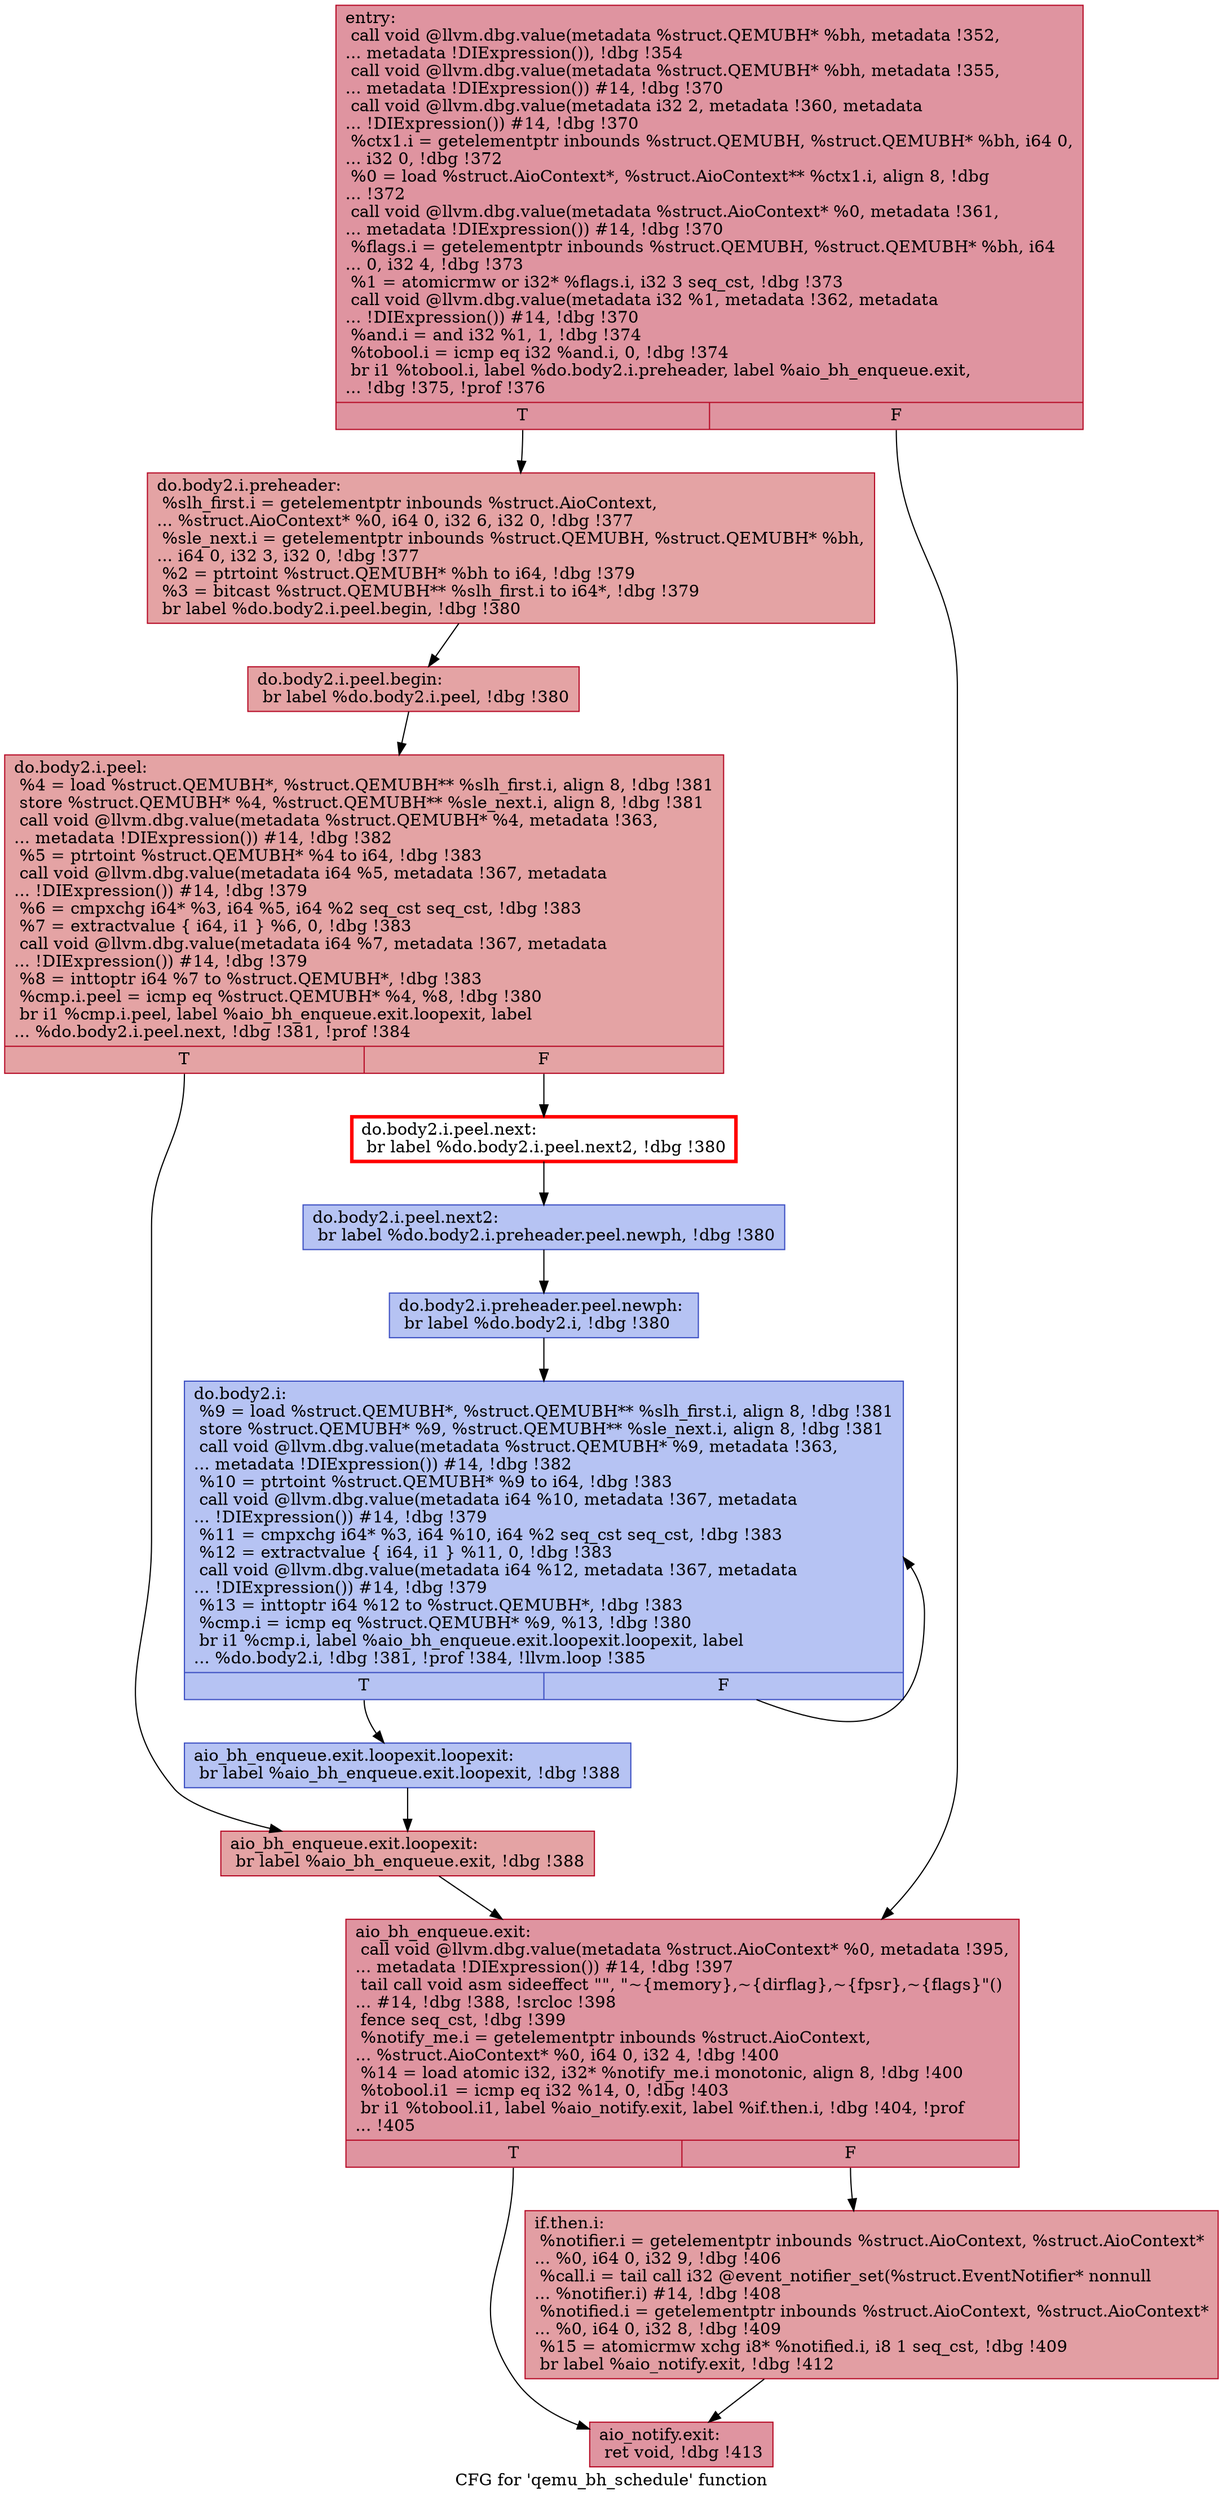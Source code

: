 digraph "CFG for 'qemu_bh_schedule' function" {
	label="CFG for 'qemu_bh_schedule' function";

	Node0x55e9b69ce020 [shape=record,color="#b70d28ff", style=filled, fillcolor="#b70d2870",label="{entry:\l  call void @llvm.dbg.value(metadata %struct.QEMUBH* %bh, metadata !352,\l... metadata !DIExpression()), !dbg !354\l  call void @llvm.dbg.value(metadata %struct.QEMUBH* %bh, metadata !355,\l... metadata !DIExpression()) #14, !dbg !370\l  call void @llvm.dbg.value(metadata i32 2, metadata !360, metadata\l... !DIExpression()) #14, !dbg !370\l  %ctx1.i = getelementptr inbounds %struct.QEMUBH, %struct.QEMUBH* %bh, i64 0,\l... i32 0, !dbg !372\l  %0 = load %struct.AioContext*, %struct.AioContext** %ctx1.i, align 8, !dbg\l... !372\l  call void @llvm.dbg.value(metadata %struct.AioContext* %0, metadata !361,\l... metadata !DIExpression()) #14, !dbg !370\l  %flags.i = getelementptr inbounds %struct.QEMUBH, %struct.QEMUBH* %bh, i64\l... 0, i32 4, !dbg !373\l  %1 = atomicrmw or i32* %flags.i, i32 3 seq_cst, !dbg !373\l  call void @llvm.dbg.value(metadata i32 %1, metadata !362, metadata\l... !DIExpression()) #14, !dbg !370\l  %and.i = and i32 %1, 1, !dbg !374\l  %tobool.i = icmp eq i32 %and.i, 0, !dbg !374\l  br i1 %tobool.i, label %do.body2.i.preheader, label %aio_bh_enqueue.exit,\l... !dbg !375, !prof !376\l|{<s0>T|<s1>F}}"];
	Node0x55e9b69ce020:s0 -> Node0x55e9b69cfe70;
	Node0x55e9b69ce020:s1 -> Node0x55e9b69ee5d0;
	Node0x55e9b69cfe70 [shape=record,color="#b70d28ff", style=filled, fillcolor="#c32e3170",label="{do.body2.i.preheader:                             \l  %slh_first.i = getelementptr inbounds %struct.AioContext,\l... %struct.AioContext* %0, i64 0, i32 6, i32 0, !dbg !377\l  %sle_next.i = getelementptr inbounds %struct.QEMUBH, %struct.QEMUBH* %bh,\l... i64 0, i32 3, i32 0, !dbg !377\l  %2 = ptrtoint %struct.QEMUBH* %bh to i64, !dbg !379\l  %3 = bitcast %struct.QEMUBH** %slh_first.i to i64*, !dbg !379\l  br label %do.body2.i.peel.begin, !dbg !380\l}"];
	Node0x55e9b69cfe70 -> Node0x55e9b6a50bb0;
	Node0x55e9b6a50bb0 [shape=record,color="#b70d28ff", style=filled, fillcolor="#c32e3170",label="{do.body2.i.peel.begin:                            \l  br label %do.body2.i.peel, !dbg !380\l}"];
	Node0x55e9b6a50bb0 -> Node0x55e9b6b93550;
	Node0x55e9b6b93550 [shape=record,color="#b70d28ff", style=filled, fillcolor="#c32e3170",label="{do.body2.i.peel:                                  \l  %4 = load %struct.QEMUBH*, %struct.QEMUBH** %slh_first.i, align 8, !dbg !381\l  store %struct.QEMUBH* %4, %struct.QEMUBH** %sle_next.i, align 8, !dbg !381\l  call void @llvm.dbg.value(metadata %struct.QEMUBH* %4, metadata !363,\l... metadata !DIExpression()) #14, !dbg !382\l  %5 = ptrtoint %struct.QEMUBH* %4 to i64, !dbg !383\l  call void @llvm.dbg.value(metadata i64 %5, metadata !367, metadata\l... !DIExpression()) #14, !dbg !379\l  %6 = cmpxchg i64* %3, i64 %5, i64 %2 seq_cst seq_cst, !dbg !383\l  %7 = extractvalue \{ i64, i1 \} %6, 0, !dbg !383\l  call void @llvm.dbg.value(metadata i64 %7, metadata !367, metadata\l... !DIExpression()) #14, !dbg !379\l  %8 = inttoptr i64 %7 to %struct.QEMUBH*, !dbg !383\l  %cmp.i.peel = icmp eq %struct.QEMUBH* %4, %8, !dbg !380\l  br i1 %cmp.i.peel, label %aio_bh_enqueue.exit.loopexit, label\l... %do.body2.i.peel.next, !dbg !381, !prof !384\l|{<s0>T|<s1>F}}"];
	Node0x55e9b6b93550:s0 -> Node0x55e9b6be4c60;
	Node0x55e9b6b93550:s1 -> Node0x55e9b6bc6c80;
	Node0x55e9b6bc6c80 [shape=record,penwidth=3.0, color="red",label="{do.body2.i.peel.next:                             \l  br label %do.body2.i.peel.next2, !dbg !380\l}"];
	Node0x55e9b6bc6c80 -> Node0x55e9b6a226b0;
	Node0x55e9b6a226b0 [shape=record,color="#3d50c3ff", style=filled, fillcolor="#5977e370",label="{do.body2.i.peel.next2:                            \l  br label %do.body2.i.preheader.peel.newph, !dbg !380\l}"];
	Node0x55e9b6a226b0 -> Node0x55e9b6bd43b0;
	Node0x55e9b6bd43b0 [shape=record,color="#3d50c3ff", style=filled, fillcolor="#5977e370",label="{do.body2.i.preheader.peel.newph:                  \l  br label %do.body2.i, !dbg !380\l}"];
	Node0x55e9b6bd43b0 -> Node0x55e9b69b0950;
	Node0x55e9b69b0950 [shape=record,color="#3d50c3ff", style=filled, fillcolor="#5977e370",label="{do.body2.i:                                       \l  %9 = load %struct.QEMUBH*, %struct.QEMUBH** %slh_first.i, align 8, !dbg !381\l  store %struct.QEMUBH* %9, %struct.QEMUBH** %sle_next.i, align 8, !dbg !381\l  call void @llvm.dbg.value(metadata %struct.QEMUBH* %9, metadata !363,\l... metadata !DIExpression()) #14, !dbg !382\l  %10 = ptrtoint %struct.QEMUBH* %9 to i64, !dbg !383\l  call void @llvm.dbg.value(metadata i64 %10, metadata !367, metadata\l... !DIExpression()) #14, !dbg !379\l  %11 = cmpxchg i64* %3, i64 %10, i64 %2 seq_cst seq_cst, !dbg !383\l  %12 = extractvalue \{ i64, i1 \} %11, 0, !dbg !383\l  call void @llvm.dbg.value(metadata i64 %12, metadata !367, metadata\l... !DIExpression()) #14, !dbg !379\l  %13 = inttoptr i64 %12 to %struct.QEMUBH*, !dbg !383\l  %cmp.i = icmp eq %struct.QEMUBH* %9, %13, !dbg !380\l  br i1 %cmp.i, label %aio_bh_enqueue.exit.loopexit.loopexit, label\l... %do.body2.i, !dbg !381, !prof !384, !llvm.loop !385\l|{<s0>T|<s1>F}}"];
	Node0x55e9b69b0950:s0 -> Node0x55e9b6a6eff0;
	Node0x55e9b69b0950:s1 -> Node0x55e9b69b0950;
	Node0x55e9b6a6eff0 [shape=record,color="#3d50c3ff", style=filled, fillcolor="#5977e370",label="{aio_bh_enqueue.exit.loopexit.loopexit:            \l  br label %aio_bh_enqueue.exit.loopexit, !dbg !388\l}"];
	Node0x55e9b6a6eff0 -> Node0x55e9b6be4c60;
	Node0x55e9b6be4c60 [shape=record,color="#b70d28ff", style=filled, fillcolor="#c32e3170",label="{aio_bh_enqueue.exit.loopexit:                     \l  br label %aio_bh_enqueue.exit, !dbg !388\l}"];
	Node0x55e9b6be4c60 -> Node0x55e9b69ee5d0;
	Node0x55e9b69ee5d0 [shape=record,color="#b70d28ff", style=filled, fillcolor="#b70d2870",label="{aio_bh_enqueue.exit:                              \l  call void @llvm.dbg.value(metadata %struct.AioContext* %0, metadata !395,\l... metadata !DIExpression()) #14, !dbg !397\l  tail call void asm sideeffect \"\", \"~\{memory\},~\{dirflag\},~\{fpsr\},~\{flags\}\"()\l... #14, !dbg !388, !srcloc !398\l  fence seq_cst, !dbg !399\l  %notify_me.i = getelementptr inbounds %struct.AioContext,\l... %struct.AioContext* %0, i64 0, i32 4, !dbg !400\l  %14 = load atomic i32, i32* %notify_me.i monotonic, align 8, !dbg !400\l  %tobool.i1 = icmp eq i32 %14, 0, !dbg !403\l  br i1 %tobool.i1, label %aio_notify.exit, label %if.then.i, !dbg !404, !prof\l... !405\l|{<s0>T|<s1>F}}"];
	Node0x55e9b69ee5d0:s0 -> Node0x55e9b69b85b0;
	Node0x55e9b69ee5d0:s1 -> Node0x55e9b6a42c00;
	Node0x55e9b6a42c00 [shape=record,color="#b70d28ff", style=filled, fillcolor="#be242e70",label="{if.then.i:                                        \l  %notifier.i = getelementptr inbounds %struct.AioContext, %struct.AioContext*\l... %0, i64 0, i32 9, !dbg !406\l  %call.i = tail call i32 @event_notifier_set(%struct.EventNotifier* nonnull\l... %notifier.i) #14, !dbg !408\l  %notified.i = getelementptr inbounds %struct.AioContext, %struct.AioContext*\l... %0, i64 0, i32 8, !dbg !409\l  %15 = atomicrmw xchg i8* %notified.i, i8 1 seq_cst, !dbg !409\l  br label %aio_notify.exit, !dbg !412\l}"];
	Node0x55e9b6a42c00 -> Node0x55e9b69b85b0;
	Node0x55e9b69b85b0 [shape=record,color="#b70d28ff", style=filled, fillcolor="#b70d2870",label="{aio_notify.exit:                                  \l  ret void, !dbg !413\l}"];
}
